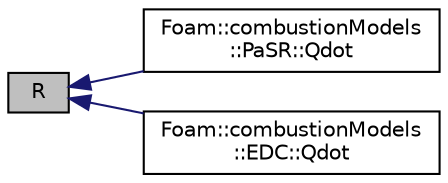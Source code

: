 digraph "R"
{
  bgcolor="transparent";
  edge [fontname="Helvetica",fontsize="10",labelfontname="Helvetica",labelfontsize="10"];
  node [fontname="Helvetica",fontsize="10",shape=record];
  rankdir="LR";
  Node1 [label="R",height=0.2,width=0.4,color="black", fillcolor="grey75", style="filled" fontcolor="black"];
  Node1 -> Node2 [dir="back",color="midnightblue",fontsize="10",style="solid",fontname="Helvetica"];
  Node2 [label="Foam::combustionModels\l::PaSR::Qdot",height=0.2,width=0.4,color="black",URL="$classFoam_1_1combustionModels_1_1PaSR.html#a3e643e5d71a0742b2b899034562024bd",tooltip="Heat release rate [kg/m/s3]. "];
  Node1 -> Node3 [dir="back",color="midnightblue",fontsize="10",style="solid",fontname="Helvetica"];
  Node3 [label="Foam::combustionModels\l::EDC::Qdot",height=0.2,width=0.4,color="black",URL="$classFoam_1_1combustionModels_1_1EDC.html#a3e643e5d71a0742b2b899034562024bd",tooltip="Heat release rate [kg/m/s3]. "];
}
